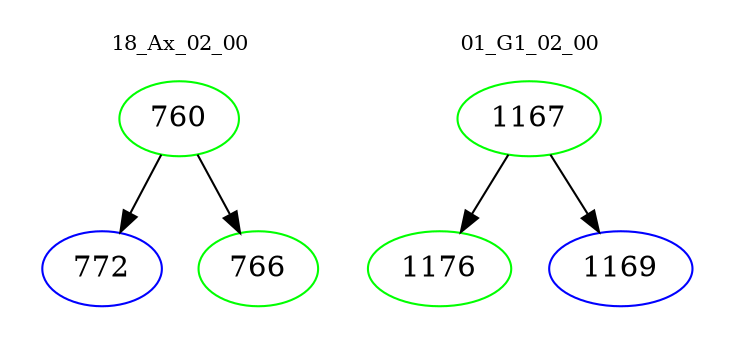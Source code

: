 digraph{
subgraph cluster_0 {
color = white
label = "18_Ax_02_00";
fontsize=10;
T0_760 [label="760", color="green"]
T0_760 -> T0_772 [color="black"]
T0_772 [label="772", color="blue"]
T0_760 -> T0_766 [color="black"]
T0_766 [label="766", color="green"]
}
subgraph cluster_1 {
color = white
label = "01_G1_02_00";
fontsize=10;
T1_1167 [label="1167", color="green"]
T1_1167 -> T1_1176 [color="black"]
T1_1176 [label="1176", color="green"]
T1_1167 -> T1_1169 [color="black"]
T1_1169 [label="1169", color="blue"]
}
}
